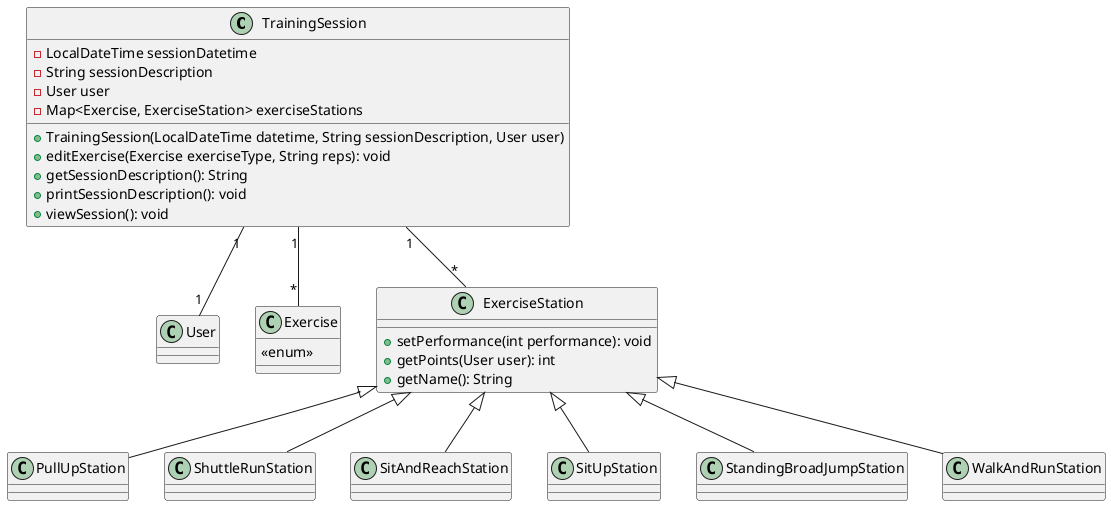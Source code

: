 @startuml

class TrainingSession {
    - LocalDateTime sessionDatetime
    - String sessionDescription
    - User user
    - Map<Exercise, ExerciseStation> exerciseStations

    + TrainingSession(LocalDateTime datetime, String sessionDescription, User user)
    + editExercise(Exercise exerciseType, String reps): void
    + getSessionDescription(): String
    + printSessionDescription(): void
    + viewSession(): void
}

class User
class Exercise {
    <<enum>>
}

class ExerciseStation {
    + setPerformance(int performance): void
    + getPoints(User user): int
    + getName(): String
}

class PullUpStation
class ShuttleRunStation
class SitAndReachStation
class SitUpStation
class StandingBroadJumpStation
class WalkAndRunStation

TrainingSession "1" -- "1" User
TrainingSession "1" -- "*" ExerciseStation
ExerciseStation <|-- PullUpStation
ExerciseStation <|-- ShuttleRunStation
ExerciseStation <|-- SitAndReachStation
ExerciseStation <|-- SitUpStation
ExerciseStation <|-- StandingBroadJumpStation
ExerciseStation <|-- WalkAndRunStation
TrainingSession "1" -- "*" Exercise

@enduml
